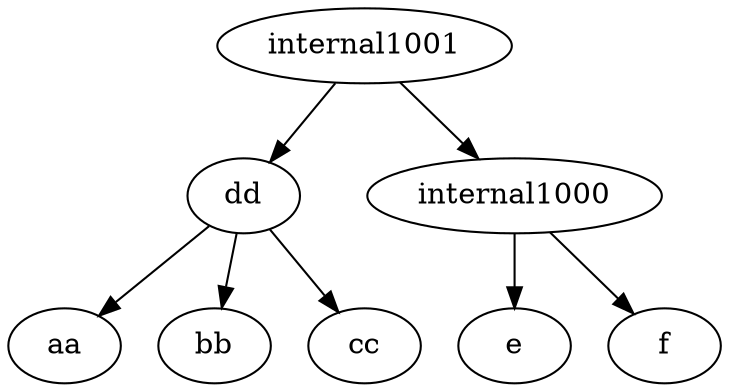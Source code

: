 strict digraph G1 {
dd -> aa,bb
dd -> cc
internal1000 -> e
internal1000 -> f
internal1001 -> dd
internal1001 -> internal1000
}